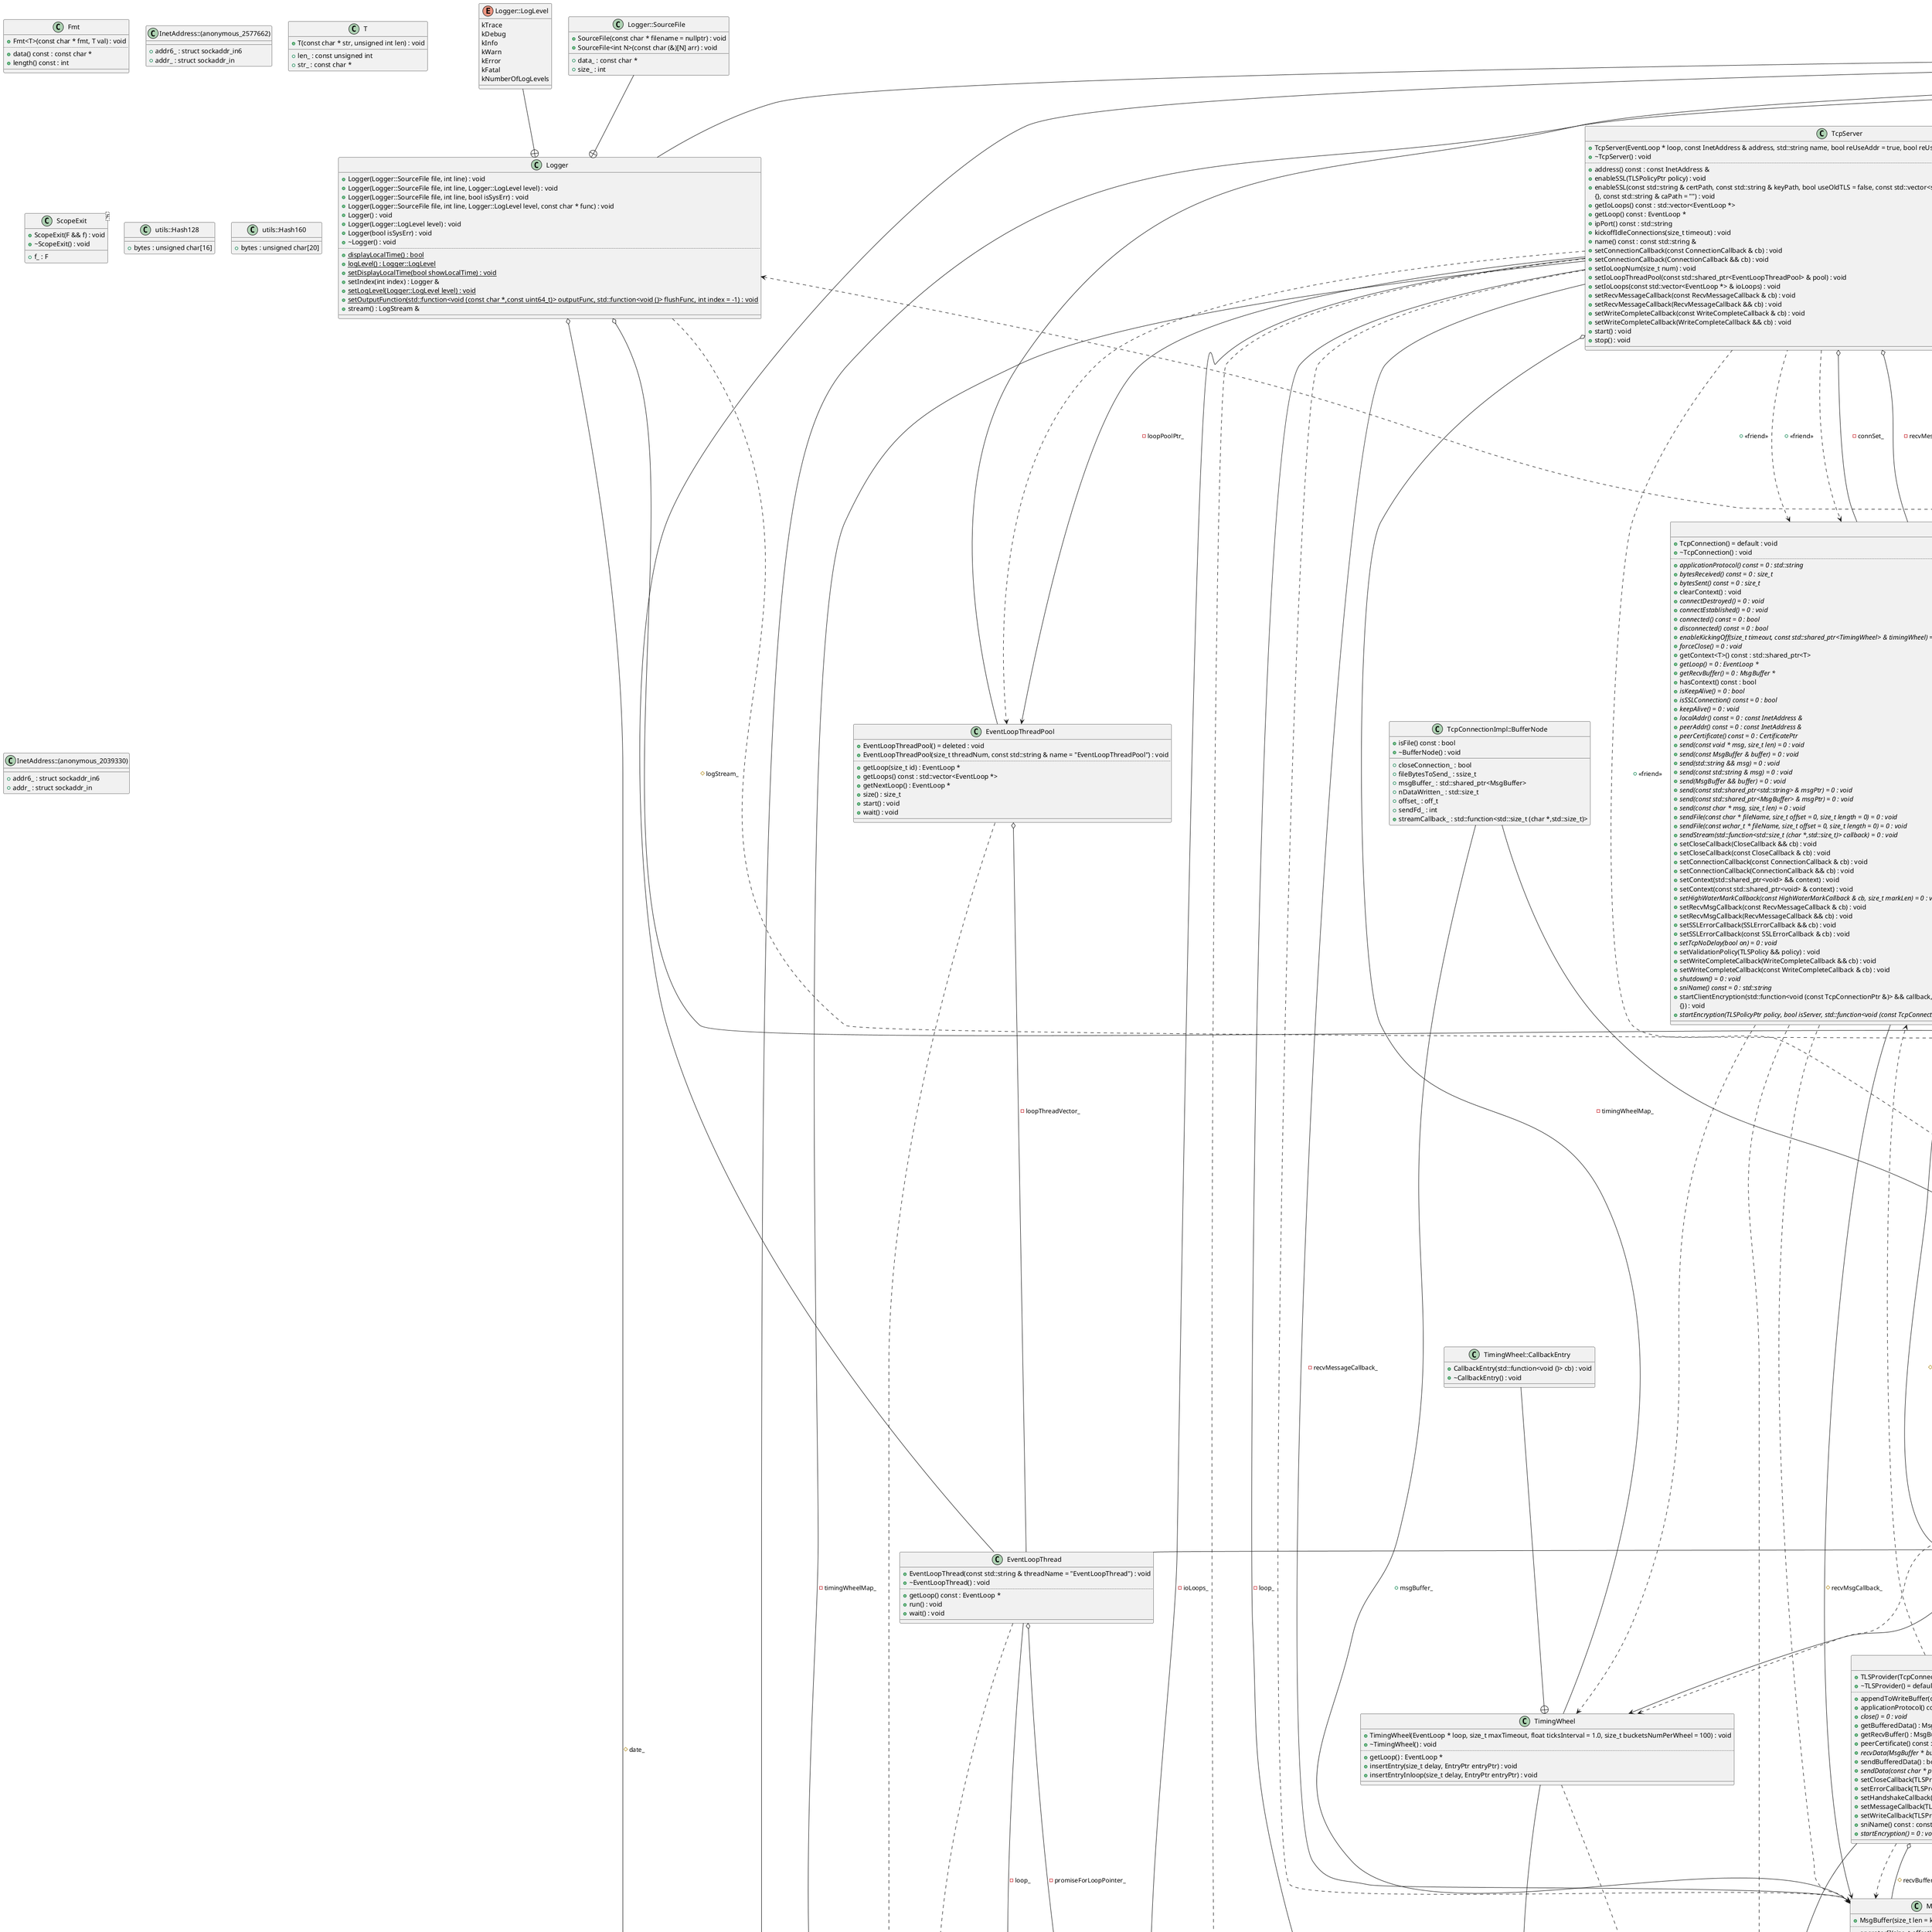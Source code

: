 @startuml
class "Date" as C_0002032009232244826154
class C_0002032009232244826154 {
+Date() : void
+Date(int64_t microSec) : void
+Date(unsigned int year, unsigned int month, unsigned int day, unsigned int hour = 0, unsigned int minute = 0, unsigned int second = 0, unsigned int microSecond = 0) : void
+~Date() : void
..
+operator!=(const Date & date) const : bool
+operator<(const Date & date) const : bool
+operator<=(const Date & date) const : bool
+operator==(const Date & date) const : bool
+operator>(const Date & date) const : bool
+operator>=(const Date & date) const : bool
..
+after(double second) const : const Date
{static} +date() : const Date
{static} +fromDbString(const std::string & datetime) : Date
{static} +fromDbStringLocal(const std::string & datetime) : Date
+isSameSecond(const Date & date) const : bool
+microSecondsSinceEpoch() const : int64_t
{static} +now() : const Date
+roundDay() const : const Date
+roundSecond() const : const Date
+secondsSinceEpoch() const : int64_t
+swap(Date & that) : void
{static} +timezoneOffset() : int64_t
+tmStruct() const : struct tm
+toCustomedFormattedString(const std::string & fmtStr, bool showMicroseconds = false) const : std::string
+toCustomedFormattedString(const std::string & fmtStr, char * str, size_t len) const : void
+toCustomedFormattedStringLocal(const std::string & fmtStr, bool showMicroseconds = false) const : std::string
+toDbString() const : std::string
+toDbStringLocal() const : std::string
+toFormattedString(bool showMicroseconds) const : std::string
+toFormattedStringLocal(bool showMicroseconds) const : std::string
__
}
class "InetAddress" as C_0001897340460211641725
class C_0001897340460211641725 {
+InetAddress(uint16_t port = 0, bool loopbackOnly = false, bool ipv6 = false) : void
+InetAddress(const std::string & ip, uint16_t port, bool ipv6 = false) : void
+InetAddress(const struct sockaddr_in & addr) : void
+InetAddress(const struct sockaddr_in6 & addr) : void
..
+family() const : sa_family_t
+getSockAddr() const : const struct sockaddr *
+ip6NetEndian() const : const uint32_t *
+ipNetEndian() const : uint32_t
+isIntranetIp() const : bool
+isIpV6() const : bool
+isLoopbackIp() const : bool
+isUnspecified() const : bool
+portNetEndian() const : uint16_t
+setPortNetEndian(uint16_t port) : void
+setSockAddrInet6(const struct sockaddr_in6 & addr6) : void
+toIp() const : std::string
+toIpPort() const : std::string
+toPort() const : uint16_t
__
}
class "InetAddress::()" as C_0000673025168912921705
class C_0000673025168912921705 {
__
+addr6_ : struct sockaddr_in6
+addr_ : struct sockaddr_in
}
class "NonCopyable" as C_0001159823987743494688
class C_0001159823987743494688 {
__
}
class "detail::FixedBuffer<int SIZE>" as C_0000111393647775817392
class C_0000111393647775817392 {
+FixedBuffer() : void
+~FixedBuffer() : void
..
+add(size_t len) : void
+append(const char * buf, size_t len) : bool
+avail() const : int
+current() : char *
+data() const : const char *
+debugString() : const char *
+length() const : int
+reset() : void
+setCookie(void (*)() cookie) : void
+toString() const : std::string
+zeroBuffer() : void
__
}
class "detail::FixedBuffer<detail::kSmallBuffer>" as C_0000510041652600390686
class C_0000510041652600390686 {
__
}
class "detail::FixedBuffer<4000>" as C_0001754247125147083756
class C_0001754247125147083756 {
+FixedBuffer() : void
+~FixedBuffer() : void
..
+add(size_t len) : void
+append(const char * buf, size_t len) : bool
+avail() const : int
+current() : char *
+data() const : const char *
+debugString() : const char *
+length() const : int
+reset() : void
+setCookie(void (*)() cookie) : void
+toString() const : std::string
+zeroBuffer() : void
__
}
class "detail::FixedBuffer<4000000>" as C_0001042478360162272930
class C_0001042478360162272930 {
+FixedBuffer() : void
+~FixedBuffer() : void
..
+add(size_t len) : void
+append(const char * buf, size_t len) : bool
+avail() const : int
+current() : char *
+data() const : const char *
+debugString() : const char *
+length() const : int
+reset() : void
+setCookie(void (*)() cookie) : void
+toString() const : std::string
+zeroBuffer() : void
__
}
class "LogStream" as C_0001930690020065325250
class C_0001930690020065325250 {
+operator<<(const void *) : LogStream::self &
+operator<<<int N>(const char (&)[N] buf) : LogStream::self &
+operator<<(const std::string & v) : LogStream::self &
+operator<<(const unsigned char * str) : LogStream::self &
+operator<<(const char * str) : LogStream::self &
+operator<<(char * str) : LogStream::self &
+operator<<(char v) : LogStream::self &
+operator<<(const long double & v) : LogStream::self &
+operator<<(const double &) : LogStream::self &
+operator<<(float & v) : LogStream::self &
+operator<<(bool v) : LogStream::self &
+operator<<(const unsigned long long &) : LogStream::self &
+operator<<(const long long &) : LogStream::self &
+operator<<(unsigned long) : LogStream::self &
+operator<<(long) : LogStream::self &
+operator<<(unsigned int) : LogStream::self &
+operator<<(int) : LogStream::self &
+operator<<(unsigned short) : LogStream::self &
+operator<<(short) : LogStream::self &
..
+append(const char * data, size_t len) : void
+bufferData() const : const char *
+bufferLength() const : size_t
+resetBuffer() : void
__
}
class "Fmt" as C_0002131890502232898697
class C_0002131890502232898697 {
+Fmt<T>(const char * fmt, T val) : void
..
+data() const : const char *
+length() const : int
__
}
class "Logger" as C_0002053752992472264214
class C_0002053752992472264214 {
+Logger(Logger::SourceFile file, int line) : void
+Logger(Logger::SourceFile file, int line, Logger::LogLevel level) : void
+Logger(Logger::SourceFile file, int line, bool isSysErr) : void
+Logger(Logger::SourceFile file, int line, Logger::LogLevel level, const char * func) : void
+Logger() : void
+Logger(Logger::LogLevel level) : void
+Logger(bool isSysErr) : void
+~Logger() : void
..
{static} +displayLocalTime() : bool
{static} +logLevel() : Logger::LogLevel
{static} +setDisplayLocalTime(bool showLocalTime) : void
+setIndex(int index) : Logger &
{static} +setLogLevel(Logger::LogLevel level) : void
{static} +setOutputFunction(std::function<void (const char *,const uint64_t)> outputFunc, std::function<void ()> flushFunc, int index = -1) : void
+stream() : LogStream &
__
}
enum "Logger::LogLevel" as C_0002131283840621188296
enum C_0002131283840621188296 {
kTrace
kDebug
kInfo
kWarn
kError
kFatal
kNumberOfLogLevels
}
class "Logger::SourceFile" as C_0000979080797342806546
class C_0000979080797342806546 {
+SourceFile(const char * filename = nullptr) : void
+SourceFile<int N>(const char (&)[N] arr) : void
__
+data_ : const char *
+size_ : int
}
class "RawLogger" as C_0000716430590791918928
class C_0000716430590791918928 {
+~RawLogger() : void
..
+setIndex(int index) : RawLogger &
+stream() : LogStream &
__
}
class "MpscQueue<T>" as C_0000912667184903365399
class C_0000912667184903365399 {
+MpscQueue() : void
+~MpscQueue() : void
..
+dequeue(T & output) : bool
+empty() : bool
+enqueue(T && input) : void
+enqueue(const T & input) : void
__
}
class "MpscQueue::BufferNode" as C_0000223701637084171141
class C_0000223701637084171141 {
+BufferNode() = default : void
+BufferNode(const T & data) : void
+BufferNode(T && data) : void
__
+dataPtr_ : T *
+next_ : std::atomic<BufferNode *>
}
class "MpscQueue<std::function<void()>>" as C_0002185746167032660910
class C_0002185746167032660910 {
__
}
class "EventLoop" as C_0001390130774830223499
class C_0001390130774830223499 {
+EventLoop() : void
+~EventLoop() : void
..
+assertInLoopThread() : void
{static} +getEventLoopOfCurrentThread() : EventLoop *
+index() : size_t
+invalidateTimer(TimerId id) : void
+isCallingFunctions() : bool
+isInLoopThread() const : bool
+isRunning() : bool
+loop() : void
+moveToCurrentThread() : void
+queueInLoop(const Func & f) : void
+queueInLoop(Func && f) : void
+quit() : void
+removeChannel(Channel * chl) : void
+resetAfterFork() : void
+resetTimerQueue() : void
+runAfter(const std::chrono::duration<double> & delay, const Func & cb) : TimerId
+runAfter(const std::chrono::duration<double> & delay, Func && cb) : TimerId
+runAfter(double delay, Func && cb) : TimerId
+runAfter(double delay, const Func & cb) : TimerId
+runAt(const Date & time, Func && cb) : TimerId
+runAt(const Date & time, const Func & cb) : TimerId
+runEvery(double interval, const Func & cb) : TimerId
+runEvery(const std::chrono::duration<double> & interval, Func && cb) : TimerId
+runEvery(const std::chrono::duration<double> & interval, const Func & cb) : TimerId
+runEvery(double interval, Func && cb) : TimerId
+runInLoop<Functor>(Functor && f) : void
+runOnQuit(Func && cb) : void
+runOnQuit(const Func & cb) : void
+setIndex(size_t index) : void
+updateChannel(Channel * chl) : void
__
}
class "EventLoopThread" as C_0001280612521485369958
class C_0001280612521485369958 {
+EventLoopThread(const std::string & threadName = "EventLoopThread") : void
+~EventLoopThread() : void
..
+getLoop() const : EventLoop *
+run() : void
+wait() : void
__
}
class "EventLoopThreadPool" as C_0002061035340998974559
class C_0002061035340998974559 {
+EventLoopThreadPool() = deleted : void
+EventLoopThreadPool(size_t threadNum, const std::string & name = "EventLoopThreadPool") : void
..
+getLoop(size_t id) : EventLoop *
+getLoops() const : std::vector<EventLoop *>
+getNextLoop() : EventLoop *
+size() : size_t
+start() : void
+wait() : void
__
}
class "InetAddress::(anonymous_2577662)" as C_0001189407896771082466
class C_0001189407896771082466 {
__
+addr6_ : struct sockaddr_in6
+addr_ : struct sockaddr_in
}
class "MsgBuffer" as C_0001289495020269537351
class C_0001289495020269537351 {
+MsgBuffer(size_t len = kBufferDefaultLength) : void
..
+operator[](size_t offset) const : const char &
+operator[](size_t offset) : char &
..
+addInFront(const char * buf, size_t len) : void
+addInFrontInt16(const uint16_t s) : void
+addInFrontInt32(const uint32_t i) : void
+addInFrontInt64(const uint64_t l) : void
+addInFrontInt8(const uint8_t b) : void
+append<int N>(const char (&)[N] buf) : void
+append(const std::string & buf) : void
+append(const char * buf, size_t len) : void
+append(const MsgBuffer & buf) : void
+appendInt16(const uint16_t s) : void
+appendInt32(const uint32_t i) : void
+appendInt64(const uint64_t l) : void
+appendInt8(const uint8_t b) : void
+beginWrite() const : const char *
+beginWrite() : char *
+ensureWritableBytes(size_t len) : void
+findCRLF() const : const char *
+hasWritten(size_t len) : void
+peek() const : const char *
+peekInt16() const : uint16_t
+peekInt32() const : uint32_t
+peekInt64() const : uint64_t
+peekInt8() const : uint8_t
+read(size_t len) : std::string
+readFd(int fd, int * retErrno) : ssize_t
+readInt16() : uint16_t
+readInt32() : uint32_t
+readInt64() : uint64_t
+readInt8() : uint8_t
+readableBytes() const : size_t
+retrieve(size_t len) : void
+retrieveAll() : void
+retrieveUntil(const char * end) : void
+swap(MsgBuffer & buf) noexcept : void
+unwrite(size_t offset) : void
+writableBytes() const : size_t
__
}
enum "SSLError" as C_0000434245188016003403
enum C_0000434245188016003403 {
kSSLHandshakeError
kSSLInvalidCertificate
kSSLProtocolError
}
abstract "Certificate" as C_0001660397537883119469
abstract C_0001660397537883119469 {
+~Certificate() = default : void
..
{abstract} +pem() const = 0 : std::string
{abstract} +sha1Fingerprint() const = 0 : std::string
{abstract} +sha256Fingerprint() const = 0 : std::string
__
}
class "TLSPolicy" as C_0002100370281243872283
class C_0002100370281243872283 {
{static} +defaultClientPolicy(const std::string & hostname = "") : std::shared_ptr<TLSPolicy>
{static} +defaultServerPolicy(const std::string & certPath, const std::string & keyPath) : std::shared_ptr<TLSPolicy>
+getAllowBrokenChain() const : bool
+getAlpnProtocols() : const std::vector<std::string> &
+getAlpnProtocols() const : const std::vector<std::string> &
+getCaPath() const : const std::string &
+getCertPath() const : const std::string &
+getConfCmds() const : const std::vector<std::pair<std::string,std::string>> &
+getHostname() const : const std::string &
+getKeyPath() const : const std::string &
+getUseOldTLS() const : bool
+getUseSystemCertStore() const : bool
+getValidate() const : bool
+setAllowBrokenChain(bool allow) : TLSPolicy &
+setAlpnProtocols(std::vector<std::string> && alpnProtocols) : TLSPolicy &
+setAlpnProtocols(const std::vector<std::string> & alpnProtocols) : TLSPolicy &
+setCaPath(const std::string & caPath) : TLSPolicy &
+setCertPath(const std::string & certPath) : TLSPolicy &
+setConfCmds(const std::vector<std::pair<std::string,std::string>> & sslConfCmds) : TLSPolicy &
+setHostname(const std::string & hostname) : TLSPolicy &
+setKeyPath(const std::string & keyPath) : TLSPolicy &
+setUseOldTLS(bool useOldTLS) : TLSPolicy &
+setUseSystemCertStore(bool useSystemCertStore) : TLSPolicy &
+setValidate(bool enable) : TLSPolicy &
__
}
abstract "TcpConnection" as C_0002230624932100089526
abstract C_0002230624932100089526 {
+TcpConnection() = default : void
+~TcpConnection() : void
..
{abstract} +applicationProtocol() const = 0 : std::string
{abstract} +bytesReceived() const = 0 : size_t
{abstract} +bytesSent() const = 0 : size_t
+clearContext() : void
{abstract} +connectDestroyed() = 0 : void
{abstract} +connectEstablished() = 0 : void
{abstract} +connected() const = 0 : bool
{abstract} +disconnected() const = 0 : bool
{abstract} +enableKickingOff(size_t timeout, const std::shared_ptr<TimingWheel> & timingWheel) = 0 : void
{abstract} +forceClose() = 0 : void
+getContext<T>() const : std::shared_ptr<T>
{abstract} +getLoop() = 0 : EventLoop *
{abstract} +getRecvBuffer() = 0 : MsgBuffer *
+hasContext() const : bool
{abstract} +isKeepAlive() = 0 : bool
{abstract} +isSSLConnection() const = 0 : bool
{abstract} +keepAlive() = 0 : void
{abstract} +localAddr() const = 0 : const InetAddress &
{abstract} +peerAddr() const = 0 : const InetAddress &
{abstract} +peerCertificate() const = 0 : CertificatePtr
{abstract} +send(const void * msg, size_t len) = 0 : void
{abstract} +send(const MsgBuffer & buffer) = 0 : void
{abstract} +send(std::string && msg) = 0 : void
{abstract} +send(const std::string & msg) = 0 : void
{abstract} +send(MsgBuffer && buffer) = 0 : void
{abstract} +send(const std::shared_ptr<std::string> & msgPtr) = 0 : void
{abstract} +send(const std::shared_ptr<MsgBuffer> & msgPtr) = 0 : void
{abstract} +send(const char * msg, size_t len) = 0 : void
{abstract} +sendFile(const char * fileName, size_t offset = 0, size_t length = 0) = 0 : void
{abstract} +sendFile(const wchar_t * fileName, size_t offset = 0, size_t length = 0) = 0 : void
{abstract} +sendStream(std::function<std::size_t (char *,std::size_t)> callback) = 0 : void
+setCloseCallback(CloseCallback && cb) : void
+setCloseCallback(const CloseCallback & cb) : void
+setConnectionCallback(const ConnectionCallback & cb) : void
+setConnectionCallback(ConnectionCallback && cb) : void
+setContext(std::shared_ptr<void> && context) : void
+setContext(const std::shared_ptr<void> & context) : void
{abstract} +setHighWaterMarkCallback(const HighWaterMarkCallback & cb, size_t markLen) = 0 : void
+setRecvMsgCallback(const RecvMessageCallback & cb) : void
+setRecvMsgCallback(RecvMessageCallback && cb) : void
+setSSLErrorCallback(SSLErrorCallback && cb) : void
+setSSLErrorCallback(const SSLErrorCallback & cb) : void
{abstract} +setTcpNoDelay(bool on) = 0 : void
+setValidationPolicy(TLSPolicy && policy) : void
+setWriteCompleteCallback(WriteCompleteCallback && cb) : void
+setWriteCompleteCallback(const WriteCompleteCallback & cb) : void
{abstract} +shutdown() = 0 : void
{abstract} +sniName() const = 0 : std::string
+startClientEncryption(std::function<void (const TcpConnectionPtr &)> && callback, bool useOldTLS = false, bool validateCert = true, const std::string & hostname = "", const std::vector<std::pair<std::string,std::string>> & sslConfCmds = =
            {}) : void
{abstract} +startEncryption(TLSPolicyPtr policy, bool isServer, std::function<void (const TcpConnectionPtr &)> upgradeCallback = nullptr) = 0 : void
__
}
class "TimingWheel" as C_0000964465843177067305
class C_0000964465843177067305 {
+TimingWheel(EventLoop * loop, size_t maxTimeout, float ticksInterval = 1.0, size_t bucketsNumPerWheel = 100) : void
+~TimingWheel() : void
..
+getLoop() : EventLoop *
+insertEntry(size_t delay, EntryPtr entryPtr) : void
+insertEntryInloop(size_t delay, EntryPtr entryPtr) : void
__
}
class "TimingWheel::CallbackEntry" as C_0002013739811805694444
class C_0002013739811805694444 {
+CallbackEntry(std::function<void ()> cb) : void
+~CallbackEntry() : void
__
}
class "TcpServer" as C_0001423170502760786790
class C_0001423170502760786790 {
+TcpServer(EventLoop * loop, const InetAddress & address, std::string name, bool reUseAddr = true, bool reUsePort = true) : void
+~TcpServer() : void
..
+address() const : const InetAddress &
+enableSSL(TLSPolicyPtr policy) : void
+enableSSL(const std::string & certPath, const std::string & keyPath, bool useOldTLS = false, const std::vector<std::pair<std::string,std::string>> & sslConfCmds = =
            {}, const std::string & caPath = "") : void
+getIoLoops() const : std::vector<EventLoop *>
+getLoop() const : EventLoop *
+ipPort() const : std::string
+kickoffIdleConnections(size_t timeout) : void
+name() const : const std::string &
+setConnectionCallback(const ConnectionCallback & cb) : void
+setConnectionCallback(ConnectionCallback && cb) : void
+setIoLoopNum(size_t num) : void
+setIoLoopThreadPool(const std::shared_ptr<EventLoopThreadPool> & pool) : void
+setIoLoops(const std::vector<EventLoop *> & ioLoops) : void
+setRecvMessageCallback(const RecvMessageCallback & cb) : void
+setRecvMessageCallback(RecvMessageCallback && cb) : void
+setWriteCompleteCallback(const WriteCompleteCallback & cb) : void
+setWriteCompleteCallback(WriteCompleteCallback && cb) : void
+start() : void
+stop() : void
__
}
class "TcpServer::IgnoreSigPipe" as C_0001489562721151066050
class C_0001489562721151066050 {
+IgnoreSigPipe() : void
__
}
class "Socket" as C_0000971024972307079851
class C_0000971024972307079851 {
+Socket(int sockfd) : void
+~Socket() : void
..
+accept(InetAddress * peeraddr) : int
+bindAddress(const InetAddress & localaddr) : void
+closeWrite() : void
{static} +connect(int sockfd, const InetAddress & addr) : int
{static} +createNonblockingSocketOrDie(int family) : int
+fd() : int
{static} +getLocalAddr(int sockfd) : struct sockaddr_in6
{static} +getPeerAddr(int sockfd) : struct sockaddr_in6
{static} +getSocketError(int sockfd) : int
+getSocketError() : int
{static} +isSelfConnect(int sockfd) : bool
+listen() : void
+read(char * buffer, uint64_t len) : int
+setKeepAlive(bool on) : void
{static} +setNonBlockAndCloseOnExec(int sockfd) : void
+setReuseAddr(bool on) : void
+setReusePort(bool on) : void
+setTcpNoDelay(bool on) : void
__
}
class "Channel" as C_0000764690828649606524
class C_0000764690828649606524 {
+Channel(EventLoop * loop, int fd) : void
..
+disableAll() : void
+disableReading() : void
+disableWriting() : void
+enableReading() : void
+enableWriting() : void
+events() const : int
+fd() const : int
+isNoneEvent() const : bool
+isReading() const : bool
+isWriting() const : bool
+ownerLoop() : EventLoop *
+remove() : void
+revents() const : int
+setCloseCallback(Channel::EventCallback && cb) : void
+setCloseCallback(const Channel::EventCallback & cb) : void
+setErrorCallback(Channel::EventCallback && cb) : void
+setErrorCallback(const Channel::EventCallback & cb) : void
+setEventCallback(const Channel::EventCallback & cb) : void
+setEventCallback(Channel::EventCallback && cb) : void
+setReadCallback(Channel::EventCallback && cb) : void
+setReadCallback(const Channel::EventCallback & cb) : void
+setWriteCallback(Channel::EventCallback && cb) : void
+setWriteCallback(const Channel::EventCallback & cb) : void
+tie(const std::shared_ptr<void> & obj) : void
+updateEvents(int events) : void
__
{static} +kNoneEvent : const int
{static} +kReadEvent : const int
{static} +kWriteEvent : const int
}
class "Acceptor" as C_0000184886692180276257
class C_0000184886692180276257 {
+Acceptor(EventLoop * loop, const InetAddress & addr, bool reUseAddr = true, bool reUsePort = true) : void
+~Acceptor() : void
..
+addr() const : const InetAddress &
+listen() : void
+setNewConnectionCallback(const NewConnectionCallback & cb) : void
__
}
abstract "TLSProvider" as C_0000464040622375950341
abstract C_0000464040622375950341 {
+TLSProvider(TcpConnection * conn, TLSPolicyPtr policy, SSLContextPtr ctx) : void
+~TLSProvider() = default : void
..
+appendToWriteBuffer(const char * ptr, size_t size) : void
+applicationProtocol() const : const std::string &
{abstract} +close() = 0 : void
+getBufferedData() : MsgBuffer &
+getRecvBuffer() : MsgBuffer &
+peerCertificate() const : const CertificatePtr &
{abstract} +recvData(MsgBuffer * buffer) = 0 : void
+sendBufferedData() : bool
{abstract} +sendData(const char * ptr, size_t size) = 0 : ssize_t
+setCloseCallback(TLSProvider::CloseCallback cb) : void
+setErrorCallback(TLSProvider::ErrorCallback cb) : void
+setHandshakeCallback(TLSProvider::HandshakeCallback cb) : void
+setMessageCallback(TLSProvider::MessageCallback cb) : void
+setWriteCallback(TLSProvider::WriteCallback cb) : void
+sniName() const : const std::string &
{abstract} +startEncryption() = 0 : void
__
}
class "TcpConnectionImpl" as C_0000920759514274339356
class C_0000920759514274339356 {
+TcpConnectionImpl(EventLoop * loop, int socketfd, const InetAddress & localAddr, const InetAddress & peerAddr, TLSPolicyPtr policy = nullptr, SSLContextPtr ctx = nullptr) : void
+~TcpConnectionImpl() : void
..
+applicationProtocol() const : std::string
+bytesReceived() const : size_t
+bytesSent() const : size_t
+connectDestroyed() : void
+connectEstablished() : void
+connected() const : bool
+disconnected() const : bool
+enableKickingOff(size_t timeout, const std::shared_ptr<TimingWheel> & timingWheel) : void
+forceClose() : void
+getLoop() : EventLoop *
+getRecvBuffer() : MsgBuffer *
+isKeepAlive() : bool
+isSSLConnection() const : bool
+keepAlive() : void
+localAddr() const : const InetAddress &
+peerAddr() const : const InetAddress &
+peerCertificate() const : CertificatePtr
+send(const std::shared_ptr<MsgBuffer> & msgPtr) : void
+send(const void * msg, size_t len) : void
+send(const std::string & msg) : void
+send(std::string && msg) : void
+send(const MsgBuffer & buffer) : void
+send(MsgBuffer && buffer) : void
+send(const std::shared_ptr<std::string> & msgPtr) : void
+send(const char * msg, size_t len) : void
+sendFile(const char * fileName, size_t offset = 0, size_t length = 0) : void
+sendFile(const wchar_t * fileName, size_t offset = 0, size_t length = 0) : void
+sendStream(std::function<std::size_t (char *,std::size_t)> callback) : void
+setHighWaterMarkCallback(const HighWaterMarkCallback & cb, size_t markLen) : void
+setTcpNoDelay(bool on) : void
+shutdown() : void
+sniName() const : std::string
+startEncryption(TLSPolicyPtr policy, bool isServer, std::function<void (const TcpConnectionPtr &)> upgradeCallback = nullptr) : void
__
}
class "TcpConnectionImpl::KickoffEntry" as C_0002266895444343633259
class C_0002266895444343633259 {
+KickoffEntry(const std::weak_ptr<TcpConnection> & conn) : void
+reset() : void
+~KickoffEntry() : void
__
}
class "TcpConnectionImpl::BufferNode" as C_0001029063960859366412
class C_0001029063960859366412 {
+isFile() const : bool
+~BufferNode() : void
__
+closeConnection_ : bool
+fileBytesToSend_ : ssize_t
+msgBuffer_ : std::shared_ptr<MsgBuffer>
+nDataWritten_ : std::size_t
+offset_ : off_t
+sendFd_ : int
+streamCallback_ : std::function<std::size_t (char *,std::size_t)>
}
enum "TcpConnectionImpl::ConnStatus" as C_0001727349338344491225
enum C_0001727349338344491225 {
Disconnected
Connecting
Connected
Disconnecting
}
abstract "Poller" as C_0000300034150397884642
abstract C_0000300034150397884642 {
+Poller(EventLoop * loop) : void
+~Poller() : void
..
+assertInLoopThread() : void
{static} +newPoller(EventLoop * loop) : Poller *
{abstract} +poll(int timeoutMs, ChannelList * activeChannels) = 0 : void
{abstract} +removeChannel(Channel * channel) = 0 : void
+resetAfterFork() : void
{abstract} +updateChannel(Channel * channel) = 0 : void
__
}
class "TimerQueue" as C_0000607400095182694101
class C_0000607400095182694101 {
+TimerQueue(EventLoop * loop) : void
+~TimerQueue() : void
..
+addTimer(const TimerCallback & cb, const TimePoint & when, const TimeInterval & interval) : TimerId
+addTimer(TimerCallback && cb, const TimePoint & when, const TimeInterval & interval) : TimerId
+addTimerInLoop(const TimerPtr & timer) : void
+invalidateTimer(TimerId id) : void
+reset() : void
__
}
class "SSLContext" as C_0000626107303889580949
class C_0000626107303889580949 {
__
}
class "T" as C_0000394452884449343416
class C_0000394452884449343416 {
+T(const char * str, unsigned int len) : void
__
+len_ : const unsigned int
+str_ : const char *
}
class "Timer" as C_0002026475275429760163
class C_0002026475275429760163 {
+Timer(const TimerCallback & cb, const TimePoint & when, const TimeInterval & interval) : void
+Timer(TimerCallback && cb, const TimePoint & when, const TimeInterval & interval) : void
+~Timer() : void
..
+operator<(const Timer & t) const : bool
+operator>(const Timer & t) const : bool
..
+id() : TimerId
+isRepeat() : bool
+restart(const TimePoint & now) : void
+run() const : void
+when() const : const TimePoint &
__
}
class "TimerPtrComparer" as C_0000157340721173102239
class C_0000157340721173102239 {
+operator()(const TimerPtr & x, const TimerPtr & y) const : bool
__
}
class "ScopeExit<F>" as C_0000026148367911088234
class C_0000026148367911088234 {
+ScopeExit(F && f) : void
+~ScopeExit() : void
__
+f_ : F
}
abstract "TaskQueue" as C_0000684873245997977544
abstract C_0000684873245997977544 {
+~TaskQueue() : void
..
+getName() const : std::string
{abstract} +runTaskInQueue(const std::function<void ()> & task) = 0 : void
{abstract} +runTaskInQueue(std::function<void ()> && task) = 0 : void
+syncTaskInQueue(const std::function<void ()> & task) : void
__
}
class "ConcurrentTaskQueue" as C_0000295101274428145462
class C_0000295101274428145462 {
+ConcurrentTaskQueue(size_t threadNum, const std::string & name) : void
+~ConcurrentTaskQueue() : void
..
+getName() const : std::string
+getTaskCount() : size_t
+runTaskInQueue(const std::function<void ()> & task) : void
+runTaskInQueue(std::function<void ()> && task) : void
+stop() : void
__
}
class "AsyncFileLogger" as C_0000630185754256426097
class C_0000630185754256426097 {
+AsyncFileLogger() : void
+~AsyncFileLogger() : void
..
+flush() : void
+output(const char * msg, const uint64_t len) : void
+setFileName(const std::string & baseName, const std::string & extName = ".log", const std::string & path = "./") : void
+setFileSizeLimit(uint64_t limit) : void
+setSwitchOnLimitOnly(bool flag = true) : void
+startLogging() : void
__
}
class "AsyncFileLogger::LoggerFile" as C_0001453238540802541239
class C_0001453238540802541239 {
+LoggerFile(const std::string & filePath, const std::string & fileBaseName, const std::string & fileExtName, bool switchOnLimitOnly = false) : void
+flush() : void
+getLength() : uint64_t
+open() : void
+operator bool() const : bool
+switchLog(bool openNewOne) : void
+writeLog(const StringPtr buf) : void
+~LoggerFile() : void
__
}
class "utils::Hash128" as C_0001166594284895168875
class C_0001166594284895168875 {
__
+bytes : unsigned char[16]
}
class "utils::Hash160" as C_0001016092423778930091
class C_0001016092423778930091 {
__
+bytes : unsigned char[20]
}
class "utils::Hash256" as C_0000080756732781028581
class C_0000080756732781028581 {
__
+bytes : unsigned char[32]
}
class "utils::RngState" as C_0000195316585713148470
class C_0000195316585713148470 {
__
+counter : uint64_t
+prev : utils::Hash256
+secret : utils::Hash256
+time : int64_t
}
class "SerialTaskQueue" as C_0000634031134969193198
class C_0000634031134969193198 {
+SerialTaskQueue() = deleted : void
+SerialTaskQueue(const std::string & name) : void
+~SerialTaskQueue() : void
..
+getName() const : std::string
+getTaskCount() : size_t
+isRuningTask() : bool
+runTaskInQueue(const std::function<void ()> & task) : void
+runTaskInQueue(std::function<void ()> && task) : void
+stop() : void
+waitAllTasksFinished() : void
__
}
class "InetAddress::(anonymous_2039330)" as C_0000089957972753266749
class C_0000089957972753266749 {
__
+addr6_ : struct sockaddr_in6
+addr_ : struct sockaddr_in
}
class "TcpClient" as C_0001156367011091191681
class C_0001156367011091191681 {
+TcpClient(EventLoop * loop, const InetAddress & serverAddr, const std::string & nameArg) : void
+~TcpClient() : void
..
+connect() : void
+connection() const : TcpConnectionPtr
+disconnect() : void
+enableRetry() : void
+enableSSL(TLSPolicyPtr policy) : void
+enableSSL(bool useOldTLS = false, bool validateCert = true, std::string hostname = "", const std::vector<std::pair<std::string,std::string>> & sslConfCmds = =
            {}, const std::string & certPath = "", const std::string & keyPath = "", const std::string & caPath = "") : void
+getLoop() const : EventLoop *
+name() const : const std::string &
+retry() const : bool
+setConnectionCallback(const ConnectionCallback & cb) : void
+setConnectionCallback(ConnectionCallback && cb) : void
+setConnectionErrorCallback(const ConnectionErrorCallback & cb) : void
+setMessageCallback(const RecvMessageCallback & cb) : void
+setMessageCallback(RecvMessageCallback && cb) : void
+setSSLErrorCallback(const SSLErrorCallback & cb) : void
+setSSLErrorCallback(SSLErrorCallback && cb) : void
+setWriteCompleteCallback(const WriteCompleteCallback & cb) : void
+setWriteCompleteCallback(WriteCompleteCallback && cb) : void
+stop() : void
__
}
class "TcpClient::IgnoreSigPipe" as C_0001278908569830571044
class C_0001278908569830571044 {
+IgnoreSigPipe() : void
__
}
class "Connector" as C_0001706043459252151324
class C_0001706043459252151324 {
+Connector(EventLoop * loop, const InetAddress & addr, bool retry = true) : void
+Connector(EventLoop * loop, InetAddress && addr, bool retry = true) : void
+~Connector() : void
..
+restart() : void
+serverAddress() const : const InetAddress &
+setErrorCallback(const Connector::ConnectionErrorCallback & cb) : void
+setErrorCallback(Connector::ConnectionErrorCallback && cb) : void
+setNewConnectionCallback(const Connector::NewConnectionCallback & cb) : void
+setNewConnectionCallback(Connector::NewConnectionCallback && cb) : void
+start() : void
+stop() : void
__
}
enum "Connector::Status" as C_0000000982196670174162
enum C_0000000982196670174162 {
Disconnected
Connecting
Connected
}
C_0001897340460211641725 o-- C_0000673025168912921705
C_0001159823987743494688 <|-- C_0000111393647775817392
C_0000510041652600390686 ..|> C_0000111393647775817392
C_0001754247125147083756 ..|> C_0000111393647775817392
C_0001159823987743494688 <|-- C_0001754247125147083756
C_0001042478360162272930 ..|> C_0000111393647775817392
C_0001159823987743494688 <|-- C_0001042478360162272930
C_0001930690020065325250 o-- C_0000510041652600390686 : -buffer_
C_0001159823987743494688 <|-- C_0001930690020065325250
C_0002053752992472264214 ..> C_0001930690020065325250
C_0002053752992472264214 o-- C_0001930690020065325250 : #logStream_
C_0002053752992472264214 o-- C_0002032009232244826154 : #date_
C_0002053752992472264214 <.. C_0000716430590791918928 : +<<friend>>
C_0001159823987743494688 <|-- C_0002053752992472264214
C_0002131283840621188296 --+ C_0002053752992472264214
C_0000979080797342806546 --+ C_0002053752992472264214
C_0000716430590791918928 ..> C_0001930690020065325250
C_0000716430590791918928 o-- C_0001930690020065325250 : -logStream_
C_0001159823987743494688 <|-- C_0000716430590791918928
C_0001159823987743494688 <|-- C_0000912667184903365399
C_0000223701637084171141 --+ C_0000912667184903365399
C_0002185746167032660910 ..|> C_0000912667184903365399
C_0001390130774830223499 ..> C_0002032009232244826154
C_0001390130774830223499 ..> C_0000764690828649606524
C_0001390130774830223499 o-- C_0000300034150397884642 : -poller_
C_0001390130774830223499 --> C_0000764690828649606524 : -activeChannels_
C_0001390130774830223499 --> C_0000764690828649606524 : -currentActiveChannel_
C_0001390130774830223499 o-- C_0002185746167032660910 : -funcs_
C_0001390130774830223499 o-- C_0000607400095182694101 : -timerQueue_
C_0001390130774830223499 o-- C_0002185746167032660910 : -funcsOnQuit_
C_0001390130774830223499 o-- C_0000764690828649606524 : -wakeupChannelPtr_
C_0001390130774830223499 --> C_0001390130774830223499 : -threadLocalLoopPtr_
C_0001159823987743494688 <|-- C_0001390130774830223499
C_0001280612521485369958 ..> C_0001390130774830223499
C_0001280612521485369958 --> C_0001390130774830223499 : -loop_
C_0001280612521485369958 o-- C_0001390130774830223499 : -promiseForLoopPointer_
C_0001159823987743494688 <|-- C_0001280612521485369958
C_0002061035340998974559 ..> C_0001390130774830223499
C_0002061035340998974559 o-- C_0001280612521485369958 : -loopThreadVector_
C_0001159823987743494688 <|-- C_0002061035340998974559
C_0002230624932100089526 ..> C_0001289495020269537351
C_0002230624932100089526 ..> C_0001897340460211641725
C_0002230624932100089526 ..> C_0001390130774830223499
C_0002230624932100089526 ..> C_0001660397537883119469
C_0002230624932100089526 ..> C_0002100370281243872283
C_0002230624932100089526 ..> C_0000434245188016003403
C_0002230624932100089526 ..> C_0000964465843177067305
C_0002230624932100089526 o-- C_0002230624932100089526 : #recvMsgCallback_
C_0002230624932100089526 --> C_0001289495020269537351 : #recvMsgCallback_
C_0002230624932100089526 --> C_0002230624932100089526 : #recvMsgCallback_
C_0002230624932100089526 o-- C_0002230624932100089526 : #connectionCallback_
C_0002230624932100089526 o-- C_0002230624932100089526 : #closeCallback_
C_0002230624932100089526 o-- C_0002230624932100089526 : #writeCompleteCallback_
C_0002230624932100089526 o-- C_0002230624932100089526 : #highWaterMarkCallback_
C_0002230624932100089526 --> C_0002230624932100089526 : #highWaterMarkCallback_
C_0002230624932100089526 o-- C_0000434245188016003403 : #sslErrorCallback_
C_0002230624932100089526 o-- C_0002100370281243872283 : #tlsPolicy_
C_0002230624932100089526 <.. C_0001156367011091191681 : +<<friend>>
C_0002230624932100089526 <.. C_0000920759514274339356 : +<<friend>>
C_0002230624932100089526 <.. C_0001423170502760786790 : +<<friend>>
C_0000964465843177067305 ..> C_0001390130774830223499
C_0000964465843177067305 --> C_0001390130774830223499 : -loop_
C_0002013739811805694444 --+ C_0000964465843177067305
C_0001423170502760786790 ..> C_0001390130774830223499
C_0001423170502760786790 ..> C_0001897340460211641725
C_0001423170502760786790 ..> C_0002061035340998974559
C_0001423170502760786790 ..> C_0002230624932100089526
C_0001423170502760786790 ..> C_0001289495020269537351
C_0001423170502760786790 ..> C_0002100370281243872283
C_0001423170502760786790 --> C_0001390130774830223499 : -loop_
C_0001423170502760786790 o-- C_0000184886692180276257 : -acceptorPtr_
C_0001423170502760786790 o-- C_0002230624932100089526 : -connSet_
C_0001423170502760786790 o-- C_0002230624932100089526 : -recvMessageCallback_
C_0001423170502760786790 --> C_0001289495020269537351 : -recvMessageCallback_
C_0001423170502760786790 --> C_0002230624932100089526 : -recvMessageCallback_
C_0001423170502760786790 o-- C_0002230624932100089526 : -connectionCallback_
C_0001423170502760786790 o-- C_0002230624932100089526 : -writeCompleteCallback_
C_0001423170502760786790 --> C_0001390130774830223499 : -timingWheelMap_
C_0001423170502760786790 o-- C_0000964465843177067305 : -timingWheelMap_
C_0001423170502760786790 --> C_0002061035340998974559 : -loopPoolPtr_
C_0001423170502760786790 --> C_0001390130774830223499 : -ioLoops_
C_0001423170502760786790 o-- C_0002100370281243872283 : -policyPtr_
C_0001423170502760786790 o-- C_0000626107303889580949 : -sslContextPtr_
C_0001159823987743494688 <|-- C_0001423170502760786790
C_0001489562721151066050 --+ C_0001423170502760786790
C_0000971024972307079851 ..> C_0001897340460211641725
C_0001159823987743494688 <|-- C_0000971024972307079851
C_0000764690828649606524 ..> C_0001390130774830223499
C_0000764690828649606524 --> C_0001390130774830223499 : -loop_
C_0000764690828649606524 <.. C_0001390130774830223499 : +<<friend>>
C_0001159823987743494688 <|-- C_0000764690828649606524
C_0000184886692180276257 ..> C_0001390130774830223499
C_0000184886692180276257 ..> C_0001897340460211641725
C_0000184886692180276257 o-- C_0000971024972307079851 : #sock_
C_0000184886692180276257 o-- C_0001897340460211641725 : #addr_
C_0000184886692180276257 --> C_0001390130774830223499 : #loop_
C_0000184886692180276257 --> C_0001897340460211641725 : #newConnectionCallback_
C_0000184886692180276257 o-- C_0000764690828649606524 : #acceptChannel_
C_0001159823987743494688 <|-- C_0000184886692180276257
C_0000464040622375950341 ..> C_0002230624932100089526
C_0000464040622375950341 ..> C_0002100370281243872283
C_0000464040622375950341 ..> C_0000626107303889580949
C_0000464040622375950341 ..> C_0001289495020269537351
C_0000464040622375950341 ..> C_0001660397537883119469
C_0000464040622375950341 --> C_0002230624932100089526 : #conn_
C_0000464040622375950341 o-- C_0002100370281243872283 : #policyPtr_
C_0000464040622375950341 o-- C_0000626107303889580949 : #contextPtr_
C_0000464040622375950341 o-- C_0001289495020269537351 : #recvBuffer_
C_0000464040622375950341 --> C_0001390130774830223499 : #loop_
C_0000464040622375950341 o-- C_0001660397537883119469 : #peerCertificate_
C_0000464040622375950341 o-- C_0001289495020269537351 : #writeBuffer_
C_0000920759514274339356 ..> C_0001390130774830223499
C_0000920759514274339356 ..> C_0001897340460211641725
C_0000920759514274339356 ..> C_0002100370281243872283
C_0000920759514274339356 ..> C_0000626107303889580949
C_0000920759514274339356 ..> C_0001289495020269537351
C_0000920759514274339356 ..> C_0002230624932100089526
C_0000920759514274339356 ..> C_0001660397537883119469
C_0000920759514274339356 ..> C_0000964465843177067305
C_0000920759514274339356 ..> C_0000434245188016003403
C_0000920759514274339356 --> C_0000964465843177067305 : -timingWheelWeakPtr_
C_0000920759514274339356 o-- C_0002032009232244826154 : -lastTimingWheelUpdateTime_
C_0000920759514274339356 --> C_0001390130774830223499 : #loop_
C_0000920759514274339356 o-- C_0000764690828649606524 : #ioChannelPtr_
C_0000920759514274339356 o-- C_0000971024972307079851 : #socketPtr_
C_0000920759514274339356 o-- C_0001289495020269537351 : #readBuffer_
C_0000920759514274339356 o-- C_0001897340460211641725 : #localAddr_
C_0000920759514274339356 o-- C_0001897340460211641725 : #peerAddr_
C_0000920759514274339356 o-- C_0000464040622375950341 : #tlsProviderPtr_
C_0000920759514274339356 o-- C_0002230624932100089526 : #upgradeCallback_
C_0000920759514274339356 <.. C_0001156367011091191681 : +<<friend>>
C_0000920759514274339356 <.. C_0001423170502760786790 : +<<friend>>
C_0002230624932100089526 <|-- C_0000920759514274339356
C_0001159823987743494688 <|-- C_0000920759514274339356
C_0002266895444343633259 --+ C_0000920759514274339356
C_0002266895444343633259 ..> C_0002230624932100089526
C_0002266895444343633259 --> C_0002230624932100089526 : -conn_
C_0001029063960859366412 --+ C_0000920759514274339356
C_0001029063960859366412 --> C_0001289495020269537351 : +msgBuffer_
C_0001727349338344491225 --+ C_0000920759514274339356
C_0000300034150397884642 ..> C_0001390130774830223499
C_0000300034150397884642 ..> C_0000764690828649606524
C_0000300034150397884642 --> C_0001390130774830223499 : -ownerLoop_
C_0001159823987743494688 <|-- C_0000300034150397884642
C_0000607400095182694101 ..> C_0001390130774830223499
C_0000607400095182694101 ..> C_0002026475275429760163
C_0000607400095182694101 --> C_0001390130774830223499 : #loop_
C_0000607400095182694101 --> C_0000764690828649606524 : #timerfdChannelPtr_
C_0000607400095182694101 o-- C_0002026475275429760163 : #timers_
C_0001159823987743494688 <|-- C_0000607400095182694101
C_0001159823987743494688 <|-- C_0002026475275429760163
C_0000157340721173102239 ..> C_0002026475275429760163
C_0001159823987743494688 <|-- C_0000684873245997977544
C_0000684873245997977544 <|-- C_0000295101274428145462
C_0001159823987743494688 <|-- C_0000630185754256426097
C_0001453238540802541239 --+ C_0000630185754256426097
C_0001453238540802541239 o-- C_0002032009232244826154 : #creationDate_
C_0001159823987743494688 <|-- C_0001453238540802541239
C_0000195316585713148470 o-- C_0000080756732781028581 : +secret
C_0000195316585713148470 o-- C_0000080756732781028581 : +prev
C_0000634031134969193198 o-- C_0001280612521485369958 : #loopThread_
C_0000684873245997977544 <|-- C_0000634031134969193198
C_0001156367011091191681 ..> C_0001390130774830223499
C_0001156367011091191681 ..> C_0001897340460211641725
C_0001156367011091191681 ..> C_0002230624932100089526
C_0001156367011091191681 ..> C_0001289495020269537351
C_0001156367011091191681 ..> C_0000434245188016003403
C_0001156367011091191681 ..> C_0002100370281243872283
C_0001156367011091191681 --> C_0001390130774830223499 : -loop_
C_0001156367011091191681 o-- C_0001706043459252151324 : -connector_
C_0001156367011091191681 o-- C_0002230624932100089526 : -connectionCallback_
C_0001156367011091191681 o-- C_0002230624932100089526 : -messageCallback_
C_0001156367011091191681 --> C_0001289495020269537351 : -messageCallback_
C_0001156367011091191681 --> C_0002230624932100089526 : -messageCallback_
C_0001156367011091191681 o-- C_0002230624932100089526 : -writeCompleteCallback_
C_0001156367011091191681 o-- C_0000434245188016003403 : -sslErrorCallback_
C_0001156367011091191681 o-- C_0002230624932100089526 : -connection_
C_0001156367011091191681 o-- C_0002100370281243872283 : -tlsPolicyPtr_
C_0001156367011091191681 o-- C_0000626107303889580949 : -sslContextPtr_
C_0001159823987743494688 <|-- C_0001156367011091191681
C_0001278908569830571044 --+ C_0001156367011091191681
C_0001706043459252151324 ..> C_0001390130774830223499
C_0001706043459252151324 ..> C_0001897340460211641725
C_0001706043459252151324 --> C_0000764690828649606524 : -channelPtr_
C_0001706043459252151324 --> C_0001390130774830223499 : -loop_
C_0001706043459252151324 o-- C_0001897340460211641725 : -serverAddr_
C_0001159823987743494688 <|-- C_0001706043459252151324
C_0000000982196670174162 --+ C_0001706043459252151324

'Generated with clang-uml, version 0.3.7-36-g13ea67c
'LLVM version Ubuntu clang version 15.0.6
@enduml
